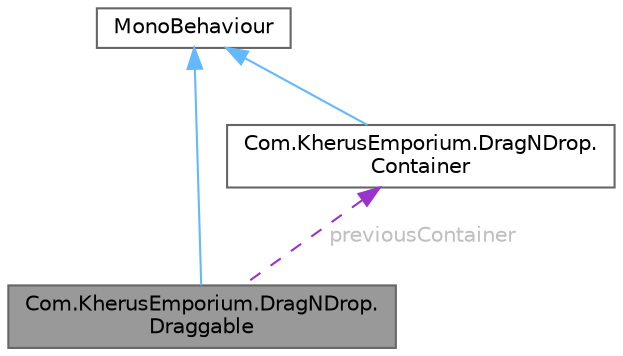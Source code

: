 digraph "Com.KherusEmporium.DragNDrop.Draggable"
{
 // LATEX_PDF_SIZE
  bgcolor="transparent";
  edge [fontname=Helvetica,fontsize=10,labelfontname=Helvetica,labelfontsize=10];
  node [fontname=Helvetica,fontsize=10,shape=box,height=0.2,width=0.4];
  Node1 [id="Node000001",label="Com.KherusEmporium.DragNDrop.\lDraggable",height=0.2,width=0.4,color="gray40", fillcolor="grey60", style="filled", fontcolor="black",tooltip="Class for the objects dragged and contained."];
  Node2 -> Node1 [id="edge1_Node000001_Node000002",dir="back",color="steelblue1",style="solid",tooltip=" "];
  Node2 [id="Node000002",label="MonoBehaviour",height=0.2,width=0.4,color="gray40", fillcolor="white", style="filled",tooltip=" "];
  Node3 -> Node1 [id="edge2_Node000001_Node000003",dir="back",color="darkorchid3",style="dashed",tooltip=" ",label=" previousContainer",fontcolor="grey" ];
  Node3 [id="Node000003",label="Com.KherusEmporium.DragNDrop.\lContainer",height=0.2,width=0.4,color="gray40", fillcolor="white", style="filled",URL="$class_com_1_1_kherus_emporium_1_1_drag_n_drop_1_1_container.html",tooltip=" "];
  Node2 -> Node3 [id="edge3_Node000003_Node000002",dir="back",color="steelblue1",style="solid",tooltip=" "];
}
